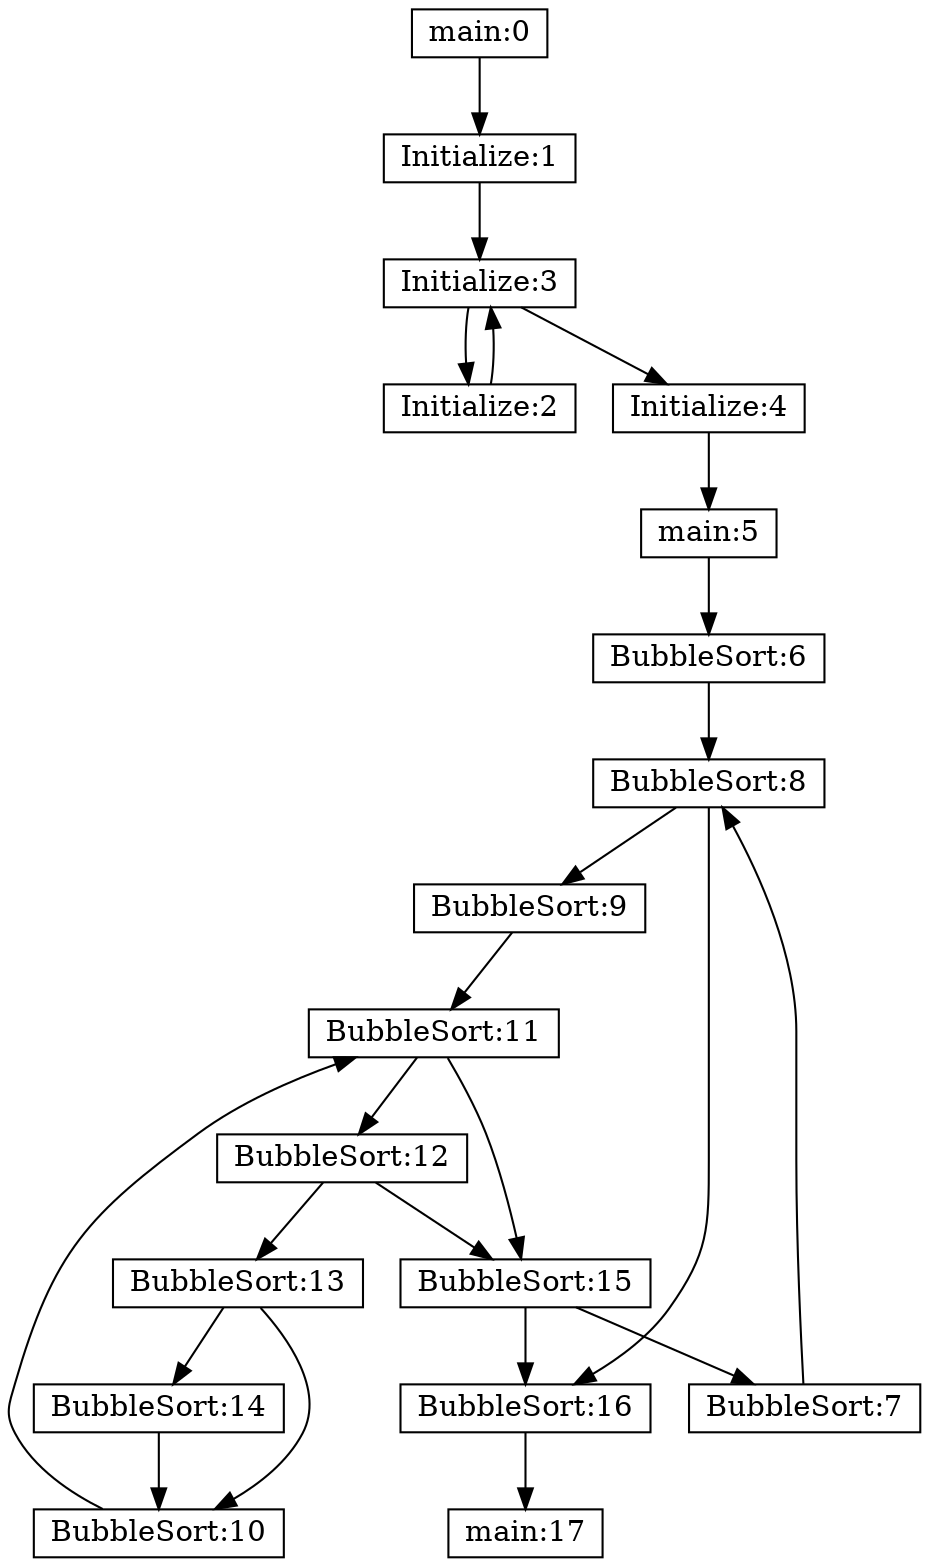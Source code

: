 digraph CFG {
	node [shape=record,width=.1,height=.1];
	"main:0" -> "Initialize:1";
	"Initialize:1" -> "Initialize:3";
	"Initialize:2" -> "Initialize:3";
	"Initialize:3" -> "Initialize:2";
	"Initialize:3" -> "Initialize:4";
	"Initialize:4" -> "main:5";
	"main:5" -> "BubbleSort:6";
	"BubbleSort:6" -> "BubbleSort:8";
	"BubbleSort:7" -> "BubbleSort:8";
	"BubbleSort:8" -> "BubbleSort:9";
	"BubbleSort:8" -> "BubbleSort:16";
	"BubbleSort:9" -> "BubbleSort:11";
	"BubbleSort:10" -> "BubbleSort:11";
	"BubbleSort:11" -> "BubbleSort:12";
	"BubbleSort:11" -> "BubbleSort:15";
	"BubbleSort:12" -> "BubbleSort:15";
	"BubbleSort:12" -> "BubbleSort:13";
	"BubbleSort:13" -> "BubbleSort:14";
	"BubbleSort:13" -> "BubbleSort:10";
	"BubbleSort:14" -> "BubbleSort:10";
	"BubbleSort:15" -> "BubbleSort:16";
	"BubbleSort:15" -> "BubbleSort:7";
	"BubbleSort:16" -> "main:17";
}
